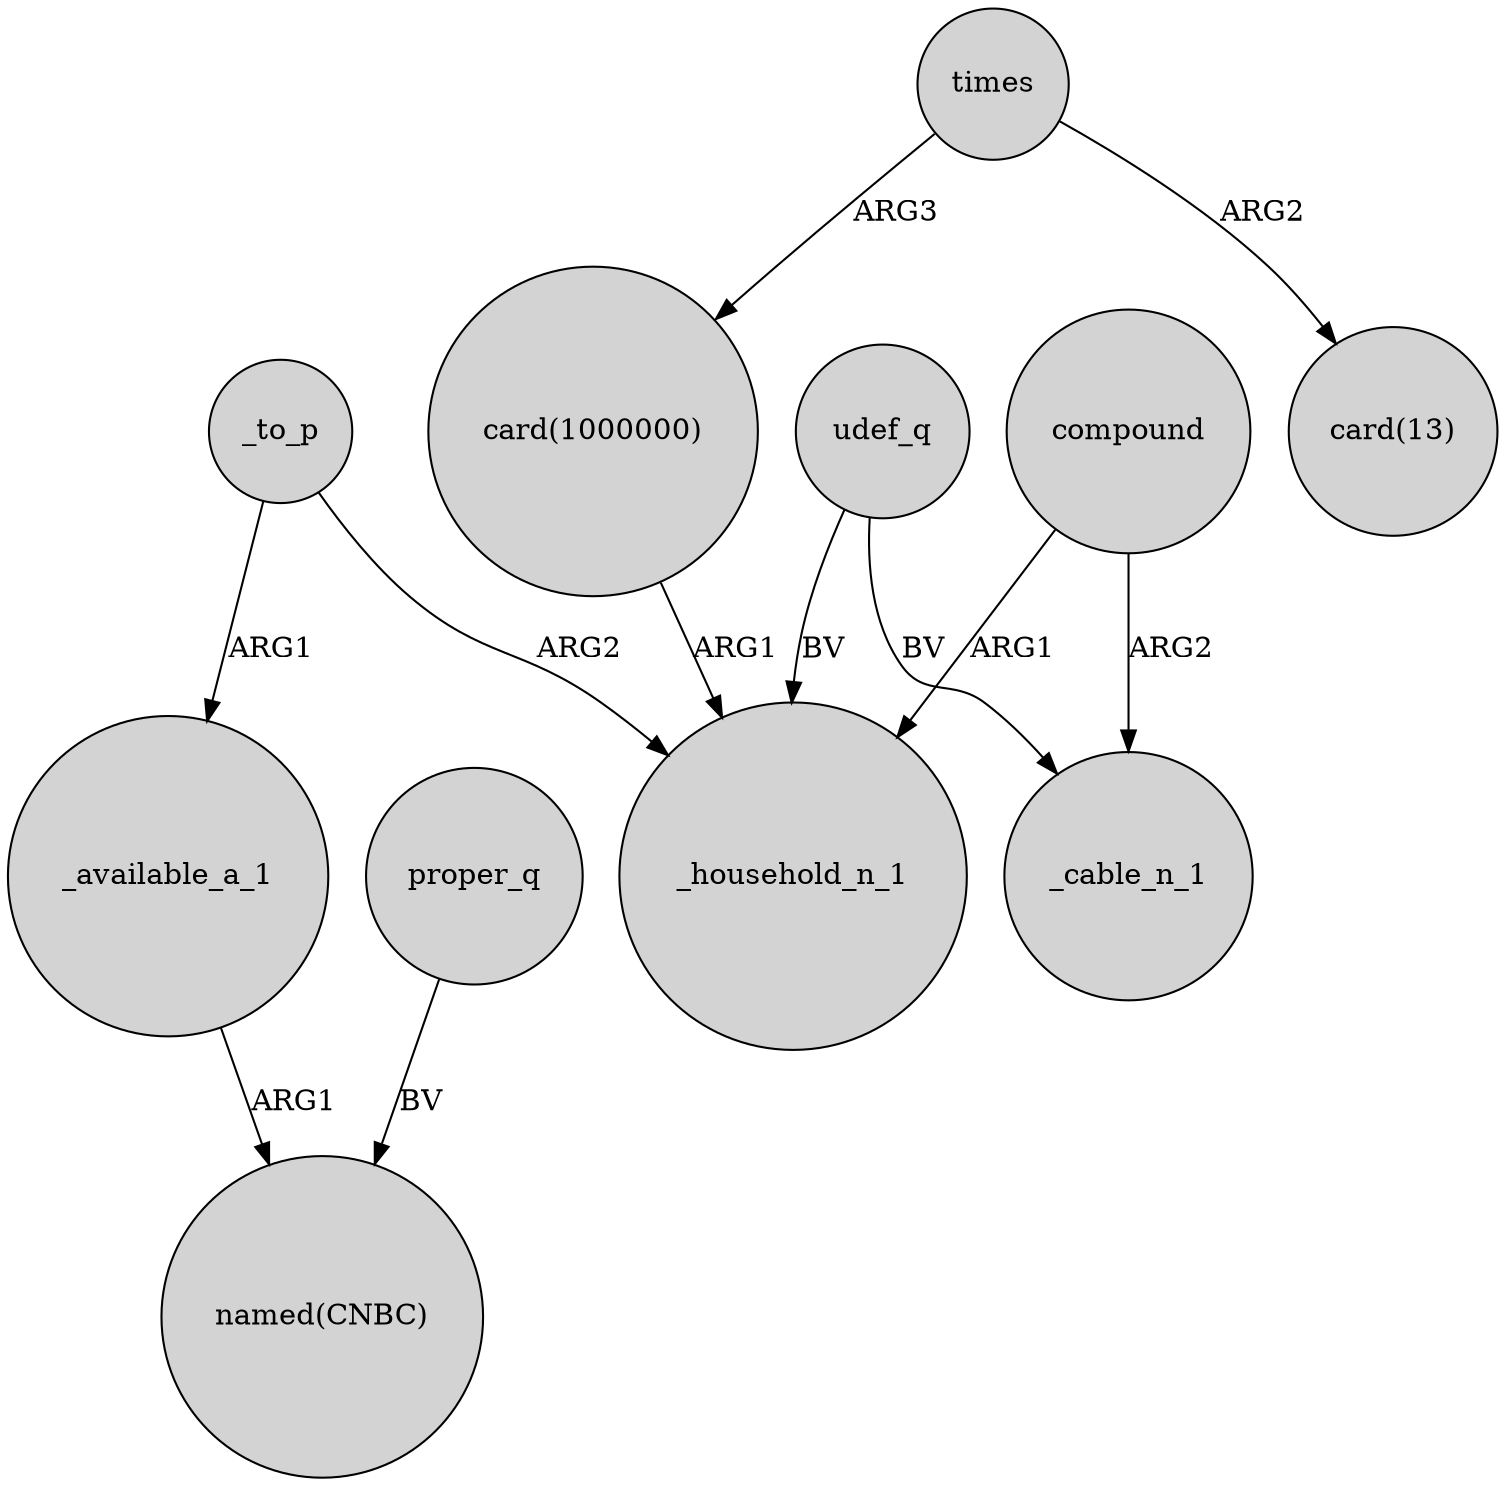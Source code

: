 digraph {
	node [shape=circle style=filled]
	_to_p -> _available_a_1 [label=ARG1]
	_to_p -> _household_n_1 [label=ARG2]
	times -> "card(1000000)" [label=ARG3]
	compound -> _cable_n_1 [label=ARG2]
	times -> "card(13)" [label=ARG2]
	_available_a_1 -> "named(CNBC)" [label=ARG1]
	proper_q -> "named(CNBC)" [label=BV]
	compound -> _household_n_1 [label=ARG1]
	udef_q -> _household_n_1 [label=BV]
	"card(1000000)" -> _household_n_1 [label=ARG1]
	udef_q -> _cable_n_1 [label=BV]
}
